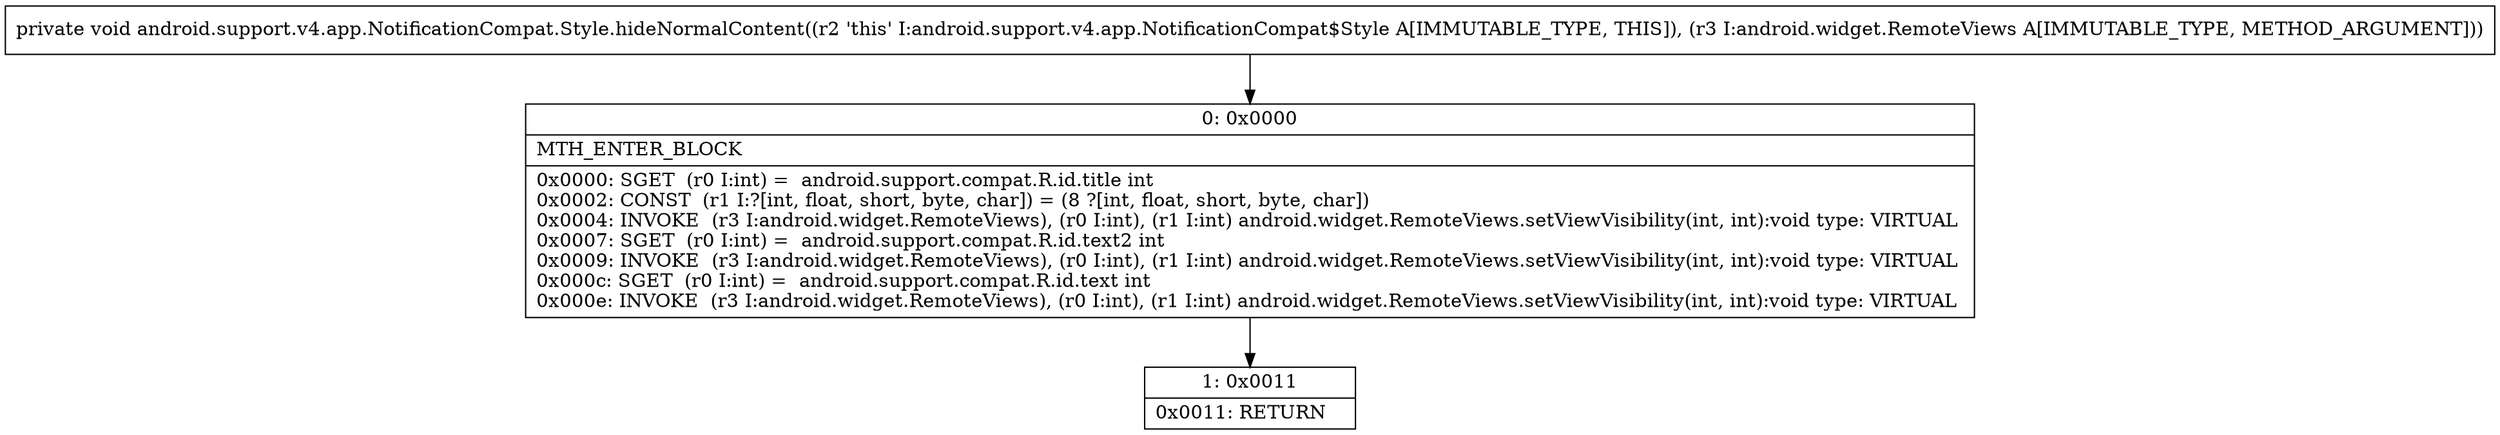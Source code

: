 digraph "CFG forandroid.support.v4.app.NotificationCompat.Style.hideNormalContent(Landroid\/widget\/RemoteViews;)V" {
Node_0 [shape=record,label="{0\:\ 0x0000|MTH_ENTER_BLOCK\l|0x0000: SGET  (r0 I:int) =  android.support.compat.R.id.title int \l0x0002: CONST  (r1 I:?[int, float, short, byte, char]) = (8 ?[int, float, short, byte, char]) \l0x0004: INVOKE  (r3 I:android.widget.RemoteViews), (r0 I:int), (r1 I:int) android.widget.RemoteViews.setViewVisibility(int, int):void type: VIRTUAL \l0x0007: SGET  (r0 I:int) =  android.support.compat.R.id.text2 int \l0x0009: INVOKE  (r3 I:android.widget.RemoteViews), (r0 I:int), (r1 I:int) android.widget.RemoteViews.setViewVisibility(int, int):void type: VIRTUAL \l0x000c: SGET  (r0 I:int) =  android.support.compat.R.id.text int \l0x000e: INVOKE  (r3 I:android.widget.RemoteViews), (r0 I:int), (r1 I:int) android.widget.RemoteViews.setViewVisibility(int, int):void type: VIRTUAL \l}"];
Node_1 [shape=record,label="{1\:\ 0x0011|0x0011: RETURN   \l}"];
MethodNode[shape=record,label="{private void android.support.v4.app.NotificationCompat.Style.hideNormalContent((r2 'this' I:android.support.v4.app.NotificationCompat$Style A[IMMUTABLE_TYPE, THIS]), (r3 I:android.widget.RemoteViews A[IMMUTABLE_TYPE, METHOD_ARGUMENT])) }"];
MethodNode -> Node_0;
Node_0 -> Node_1;
}

